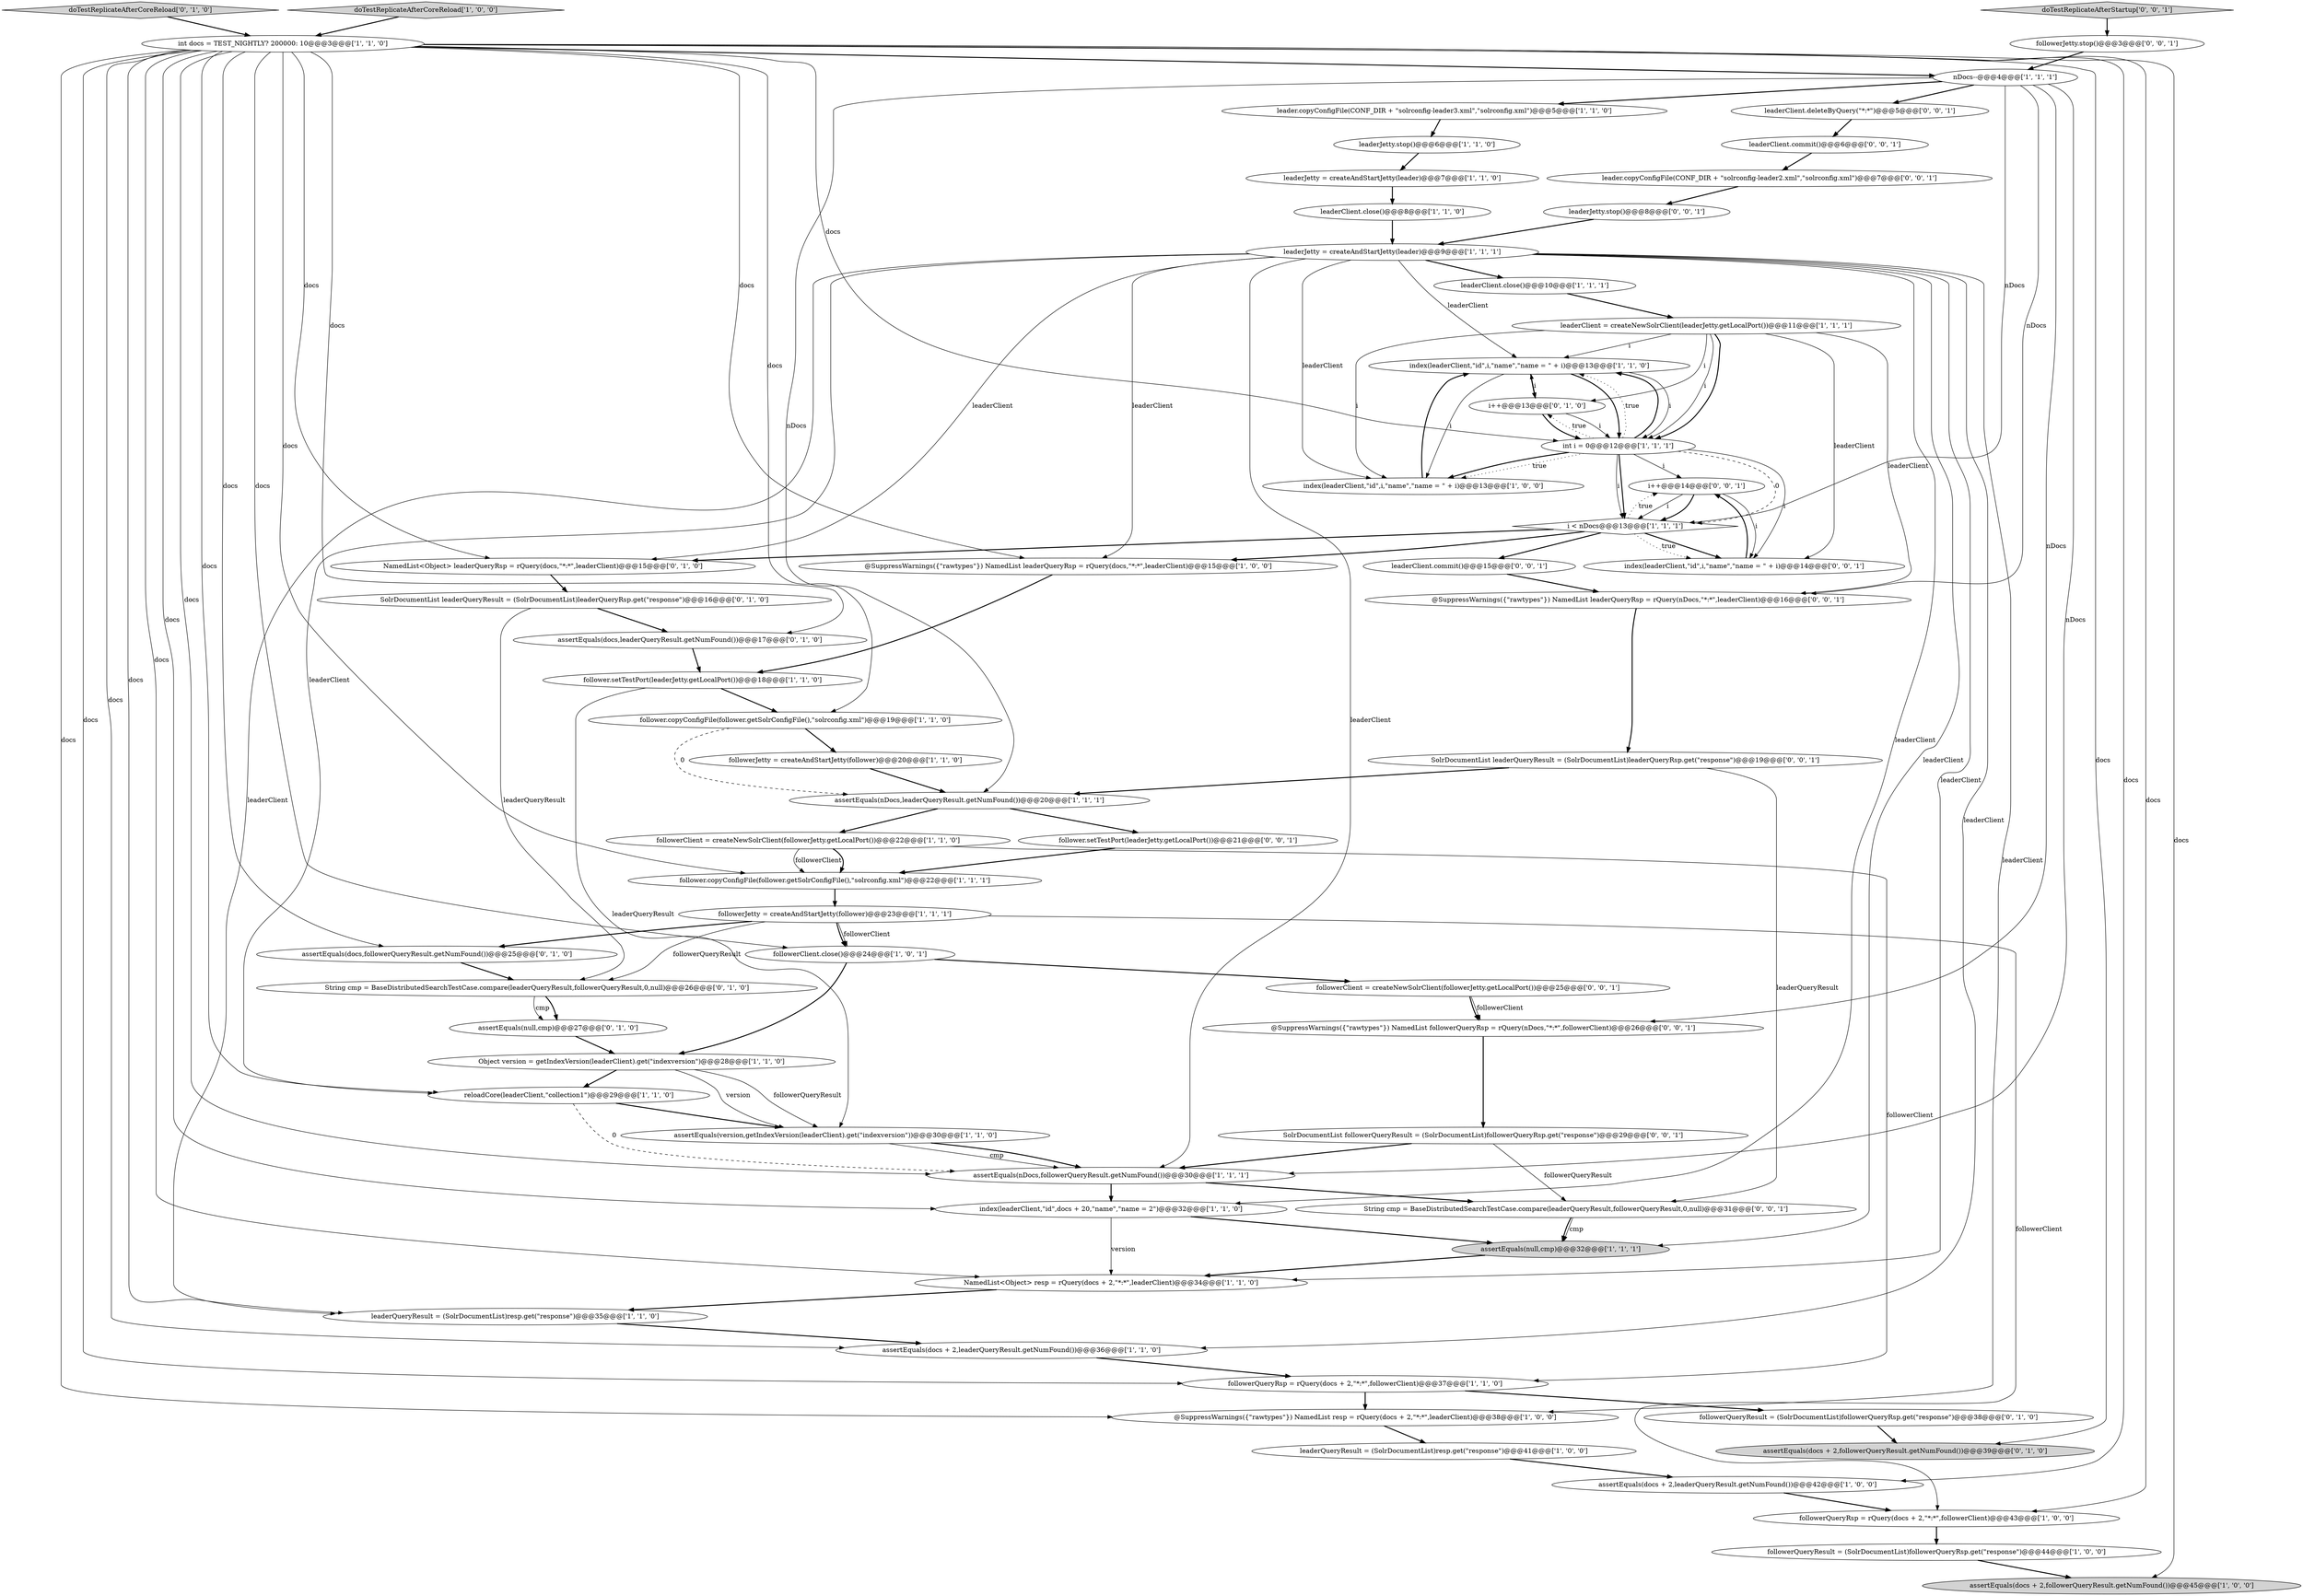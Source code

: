 digraph {
10 [style = filled, label = "leaderClient.close()@@@10@@@['1', '1', '1']", fillcolor = white, shape = ellipse image = "AAA0AAABBB1BBB"];
2 [style = filled, label = "followerQueryRsp = rQuery(docs + 2,\"*:*\",followerClient)@@@37@@@['1', '1', '0']", fillcolor = white, shape = ellipse image = "AAA0AAABBB1BBB"];
58 [style = filled, label = "SolrDocumentList followerQueryResult = (SolrDocumentList)followerQueryRsp.get(\"response\")@@@29@@@['0', '0', '1']", fillcolor = white, shape = ellipse image = "AAA0AAABBB3BBB"];
6 [style = filled, label = "followerClient.close()@@@24@@@['1', '0', '1']", fillcolor = white, shape = ellipse image = "AAA0AAABBB1BBB"];
34 [style = filled, label = "index(leaderClient,\"id\",i,\"name\",\"name = \" + i)@@@13@@@['1', '1', '0']", fillcolor = white, shape = ellipse image = "AAA0AAABBB1BBB"];
52 [style = filled, label = "leaderClient.commit()@@@6@@@['0', '0', '1']", fillcolor = white, shape = ellipse image = "AAA0AAABBB3BBB"];
55 [style = filled, label = "doTestReplicateAfterStartup['0', '0', '1']", fillcolor = lightgray, shape = diamond image = "AAA0AAABBB3BBB"];
22 [style = filled, label = "leaderQueryResult = (SolrDocumentList)resp.get(\"response\")@@@41@@@['1', '0', '0']", fillcolor = white, shape = ellipse image = "AAA0AAABBB1BBB"];
49 [style = filled, label = "@SuppressWarnings({\"rawtypes\"}) NamedList followerQueryRsp = rQuery(nDocs,\"*:*\",followerClient)@@@26@@@['0', '0', '1']", fillcolor = white, shape = ellipse image = "AAA0AAABBB3BBB"];
63 [style = filled, label = "SolrDocumentList leaderQueryResult = (SolrDocumentList)leaderQueryRsp.get(\"response\")@@@19@@@['0', '0', '1']", fillcolor = white, shape = ellipse image = "AAA0AAABBB3BBB"];
38 [style = filled, label = "leaderJetty = createAndStartJetty(leader)@@@9@@@['1', '1', '1']", fillcolor = white, shape = ellipse image = "AAA0AAABBB1BBB"];
56 [style = filled, label = "followerJetty.stop()@@@3@@@['0', '0', '1']", fillcolor = white, shape = ellipse image = "AAA0AAABBB3BBB"];
46 [style = filled, label = "i++@@@13@@@['0', '1', '0']", fillcolor = white, shape = ellipse image = "AAA0AAABBB2BBB"];
20 [style = filled, label = "assertEquals(docs + 2,leaderQueryResult.getNumFound())@@@42@@@['1', '0', '0']", fillcolor = white, shape = ellipse image = "AAA0AAABBB1BBB"];
7 [style = filled, label = "followerQueryResult = (SolrDocumentList)followerQueryRsp.get(\"response\")@@@44@@@['1', '0', '0']", fillcolor = white, shape = ellipse image = "AAA0AAABBB1BBB"];
61 [style = filled, label = "leaderClient.commit()@@@15@@@['0', '0', '1']", fillcolor = white, shape = ellipse image = "AAA0AAABBB3BBB"];
50 [style = filled, label = "index(leaderClient,\"id\",i,\"name\",\"name = \" + i)@@@14@@@['0', '0', '1']", fillcolor = white, shape = ellipse image = "AAA0AAABBB3BBB"];
54 [style = filled, label = "follower.setTestPort(leaderJetty.getLocalPort())@@@21@@@['0', '0', '1']", fillcolor = white, shape = ellipse image = "AAA0AAABBB3BBB"];
23 [style = filled, label = "leaderJetty.stop()@@@6@@@['1', '1', '0']", fillcolor = white, shape = ellipse image = "AAA0AAABBB1BBB"];
4 [style = filled, label = "followerClient = createNewSolrClient(followerJetty.getLocalPort())@@@22@@@['1', '1', '0']", fillcolor = white, shape = ellipse image = "AAA0AAABBB1BBB"];
19 [style = filled, label = "followerJetty = createAndStartJetty(follower)@@@20@@@['1', '1', '0']", fillcolor = white, shape = ellipse image = "AAA0AAABBB1BBB"];
0 [style = filled, label = "follower.setTestPort(leaderJetty.getLocalPort())@@@18@@@['1', '1', '0']", fillcolor = white, shape = ellipse image = "AAA0AAABBB1BBB"];
12 [style = filled, label = "reloadCore(leaderClient,\"collection1\")@@@29@@@['1', '1', '0']", fillcolor = white, shape = ellipse image = "AAA0AAABBB1BBB"];
33 [style = filled, label = "index(leaderClient,\"id\",i,\"name\",\"name = \" + i)@@@13@@@['1', '0', '0']", fillcolor = white, shape = ellipse image = "AAA0AAABBB1BBB"];
44 [style = filled, label = "assertEquals(null,cmp)@@@27@@@['0', '1', '0']", fillcolor = white, shape = ellipse image = "AAA0AAABBB2BBB"];
62 [style = filled, label = "leaderJetty.stop()@@@8@@@['0', '0', '1']", fillcolor = white, shape = ellipse image = "AAA0AAABBB3BBB"];
27 [style = filled, label = "Object version = getIndexVersion(leaderClient).get(\"indexversion\")@@@28@@@['1', '1', '0']", fillcolor = white, shape = ellipse image = "AAA0AAABBB1BBB"];
14 [style = filled, label = "int i = 0@@@12@@@['1', '1', '1']", fillcolor = white, shape = ellipse image = "AAA0AAABBB1BBB"];
36 [style = filled, label = "i < nDocs@@@13@@@['1', '1', '1']", fillcolor = white, shape = diamond image = "AAA0AAABBB1BBB"];
41 [style = filled, label = "doTestReplicateAfterCoreReload['0', '1', '0']", fillcolor = lightgray, shape = diamond image = "AAA0AAABBB2BBB"];
51 [style = filled, label = "leaderClient.deleteByQuery(\"*:*\")@@@5@@@['0', '0', '1']", fillcolor = white, shape = ellipse image = "AAA0AAABBB3BBB"];
64 [style = filled, label = "followerClient = createNewSolrClient(followerJetty.getLocalPort())@@@25@@@['0', '0', '1']", fillcolor = white, shape = ellipse image = "AAA0AAABBB3BBB"];
31 [style = filled, label = "assertEquals(version,getIndexVersion(leaderClient).get(\"indexversion\"))@@@30@@@['1', '1', '0']", fillcolor = white, shape = ellipse image = "AAA0AAABBB1BBB"];
48 [style = filled, label = "String cmp = BaseDistributedSearchTestCase.compare(leaderQueryResult,followerQueryResult,0,null)@@@26@@@['0', '1', '0']", fillcolor = white, shape = ellipse image = "AAA0AAABBB2BBB"];
8 [style = filled, label = "leaderJetty = createAndStartJetty(leader)@@@7@@@['1', '1', '0']", fillcolor = white, shape = ellipse image = "AAA0AAABBB1BBB"];
35 [style = filled, label = "assertEquals(docs + 2,leaderQueryResult.getNumFound())@@@36@@@['1', '1', '0']", fillcolor = white, shape = ellipse image = "AAA0AAABBB1BBB"];
17 [style = filled, label = "NamedList<Object> resp = rQuery(docs + 2,\"*:*\",leaderClient)@@@34@@@['1', '1', '0']", fillcolor = white, shape = ellipse image = "AAA0AAABBB1BBB"];
3 [style = filled, label = "nDocs--@@@4@@@['1', '1', '1']", fillcolor = white, shape = ellipse image = "AAA0AAABBB1BBB"];
39 [style = filled, label = "assertEquals(docs,followerQueryResult.getNumFound())@@@25@@@['0', '1', '0']", fillcolor = white, shape = ellipse image = "AAA0AAABBB2BBB"];
53 [style = filled, label = "i++@@@14@@@['0', '0', '1']", fillcolor = white, shape = ellipse image = "AAA0AAABBB3BBB"];
21 [style = filled, label = "leaderQueryResult = (SolrDocumentList)resp.get(\"response\")@@@35@@@['1', '1', '0']", fillcolor = white, shape = ellipse image = "AAA0AAABBB1BBB"];
43 [style = filled, label = "SolrDocumentList leaderQueryResult = (SolrDocumentList)leaderQueryRsp.get(\"response\")@@@16@@@['0', '1', '0']", fillcolor = white, shape = ellipse image = "AAA0AAABBB2BBB"];
16 [style = filled, label = "@SuppressWarnings({\"rawtypes\"}) NamedList resp = rQuery(docs + 2,\"*:*\",leaderClient)@@@38@@@['1', '0', '0']", fillcolor = white, shape = ellipse image = "AAA0AAABBB1BBB"];
1 [style = filled, label = "leaderClient = createNewSolrClient(leaderJetty.getLocalPort())@@@11@@@['1', '1', '1']", fillcolor = white, shape = ellipse image = "AAA0AAABBB1BBB"];
37 [style = filled, label = "assertEquals(docs + 2,followerQueryResult.getNumFound())@@@45@@@['1', '0', '0']", fillcolor = lightgray, shape = ellipse image = "AAA0AAABBB1BBB"];
25 [style = filled, label = "leaderClient.close()@@@8@@@['1', '1', '0']", fillcolor = white, shape = ellipse image = "AAA0AAABBB1BBB"];
15 [style = filled, label = "assertEquals(nDocs,leaderQueryResult.getNumFound())@@@20@@@['1', '1', '1']", fillcolor = white, shape = ellipse image = "AAA0AAABBB1BBB"];
29 [style = filled, label = "followerQueryRsp = rQuery(docs + 2,\"*:*\",followerClient)@@@43@@@['1', '0', '0']", fillcolor = white, shape = ellipse image = "AAA0AAABBB1BBB"];
40 [style = filled, label = "assertEquals(docs,leaderQueryResult.getNumFound())@@@17@@@['0', '1', '0']", fillcolor = white, shape = ellipse image = "AAA0AAABBB2BBB"];
5 [style = filled, label = "int docs = TEST_NIGHTLY? 200000: 10@@@3@@@['1', '1', '0']", fillcolor = white, shape = ellipse image = "AAA0AAABBB1BBB"];
47 [style = filled, label = "NamedList<Object> leaderQueryRsp = rQuery(docs,\"*:*\",leaderClient)@@@15@@@['0', '1', '0']", fillcolor = white, shape = ellipse image = "AAA0AAABBB2BBB"];
13 [style = filled, label = "index(leaderClient,\"id\",docs + 20,\"name\",\"name = 2\")@@@32@@@['1', '1', '0']", fillcolor = white, shape = ellipse image = "AAA0AAABBB1BBB"];
59 [style = filled, label = "String cmp = BaseDistributedSearchTestCase.compare(leaderQueryResult,followerQueryResult,0,null)@@@31@@@['0', '0', '1']", fillcolor = white, shape = ellipse image = "AAA0AAABBB3BBB"];
57 [style = filled, label = "@SuppressWarnings({\"rawtypes\"}) NamedList leaderQueryRsp = rQuery(nDocs,\"*:*\",leaderClient)@@@16@@@['0', '0', '1']", fillcolor = white, shape = ellipse image = "AAA0AAABBB3BBB"];
32 [style = filled, label = "leader.copyConfigFile(CONF_DIR + \"solrconfig-leader3.xml\",\"solrconfig.xml\")@@@5@@@['1', '1', '0']", fillcolor = white, shape = ellipse image = "AAA0AAABBB1BBB"];
9 [style = filled, label = "@SuppressWarnings({\"rawtypes\"}) NamedList leaderQueryRsp = rQuery(docs,\"*:*\",leaderClient)@@@15@@@['1', '0', '0']", fillcolor = white, shape = ellipse image = "AAA0AAABBB1BBB"];
11 [style = filled, label = "assertEquals(nDocs,followerQueryResult.getNumFound())@@@30@@@['1', '1', '1']", fillcolor = white, shape = ellipse image = "AAA0AAABBB1BBB"];
30 [style = filled, label = "follower.copyConfigFile(follower.getSolrConfigFile(),\"solrconfig.xml\")@@@22@@@['1', '1', '1']", fillcolor = white, shape = ellipse image = "AAA0AAABBB1BBB"];
26 [style = filled, label = "follower.copyConfigFile(follower.getSolrConfigFile(),\"solrconfig.xml\")@@@19@@@['1', '1', '0']", fillcolor = white, shape = ellipse image = "AAA0AAABBB1BBB"];
24 [style = filled, label = "followerJetty = createAndStartJetty(follower)@@@23@@@['1', '1', '1']", fillcolor = white, shape = ellipse image = "AAA0AAABBB1BBB"];
28 [style = filled, label = "assertEquals(null,cmp)@@@32@@@['1', '1', '1']", fillcolor = lightgray, shape = ellipse image = "AAA0AAABBB1BBB"];
45 [style = filled, label = "followerQueryResult = (SolrDocumentList)followerQueryRsp.get(\"response\")@@@38@@@['0', '1', '0']", fillcolor = white, shape = ellipse image = "AAA0AAABBB2BBB"];
60 [style = filled, label = "leader.copyConfigFile(CONF_DIR + \"solrconfig-leader2.xml\",\"solrconfig.xml\")@@@7@@@['0', '0', '1']", fillcolor = white, shape = ellipse image = "AAA0AAABBB3BBB"];
18 [style = filled, label = "doTestReplicateAfterCoreReload['1', '0', '0']", fillcolor = lightgray, shape = diamond image = "AAA0AAABBB1BBB"];
42 [style = filled, label = "assertEquals(docs + 2,followerQueryResult.getNumFound())@@@39@@@['0', '1', '0']", fillcolor = lightgray, shape = ellipse image = "AAA0AAABBB2BBB"];
14->36 [style = dashed, label="0"];
32->23 [style = bold, label=""];
5->9 [style = solid, label="docs"];
5->16 [style = solid, label="docs"];
17->21 [style = bold, label=""];
5->42 [style = solid, label="docs"];
5->35 [style = solid, label="docs"];
43->48 [style = solid, label="leaderQueryResult"];
12->11 [style = dashed, label="0"];
46->34 [style = solid, label="i"];
33->34 [style = bold, label=""];
51->52 [style = bold, label=""];
38->28 [style = solid, label="leaderClient"];
46->14 [style = solid, label="i"];
22->20 [style = bold, label=""];
15->54 [style = bold, label=""];
59->28 [style = solid, label="cmp"];
61->57 [style = bold, label=""];
36->50 [style = bold, label=""];
54->30 [style = bold, label=""];
64->49 [style = bold, label=""];
5->12 [style = solid, label="docs"];
2->45 [style = bold, label=""];
7->37 [style = bold, label=""];
50->53 [style = bold, label=""];
1->50 [style = solid, label="leaderClient"];
8->25 [style = bold, label=""];
36->47 [style = bold, label=""];
38->34 [style = solid, label="leaderClient"];
5->47 [style = solid, label="docs"];
1->14 [style = solid, label="i"];
64->49 [style = solid, label="followerClient"];
34->14 [style = bold, label=""];
27->31 [style = solid, label="followerQueryResult"];
63->15 [style = bold, label=""];
53->36 [style = bold, label=""];
31->11 [style = solid, label="cmp"];
36->61 [style = bold, label=""];
47->43 [style = bold, label=""];
40->0 [style = bold, label=""];
38->47 [style = solid, label="leaderClient"];
55->56 [style = bold, label=""];
6->64 [style = bold, label=""];
38->10 [style = bold, label=""];
1->34 [style = solid, label="i"];
5->6 [style = solid, label="docs"];
48->44 [style = bold, label=""];
13->28 [style = bold, label=""];
62->38 [style = bold, label=""];
3->36 [style = solid, label="nDocs"];
14->50 [style = solid, label="i"];
1->14 [style = bold, label=""];
58->11 [style = bold, label=""];
4->2 [style = solid, label="followerClient"];
38->33 [style = solid, label="leaderClient"];
12->31 [style = bold, label=""];
6->27 [style = bold, label=""];
26->19 [style = bold, label=""];
3->11 [style = solid, label="nDocs"];
56->3 [style = bold, label=""];
3->57 [style = solid, label="nDocs"];
44->27 [style = bold, label=""];
0->26 [style = bold, label=""];
26->15 [style = dashed, label="0"];
11->13 [style = bold, label=""];
29->7 [style = bold, label=""];
14->34 [style = bold, label=""];
20->29 [style = bold, label=""];
49->58 [style = bold, label=""];
38->16 [style = solid, label="leaderClient"];
2->16 [style = bold, label=""];
5->26 [style = solid, label="docs"];
14->34 [style = dotted, label="true"];
41->5 [style = bold, label=""];
14->36 [style = bold, label=""];
5->30 [style = solid, label="docs"];
28->17 [style = bold, label=""];
38->17 [style = solid, label="leaderClient"];
57->63 [style = bold, label=""];
5->20 [style = solid, label="docs"];
5->40 [style = solid, label="docs"];
38->13 [style = solid, label="leaderClient"];
35->2 [style = bold, label=""];
11->59 [style = bold, label=""];
31->11 [style = bold, label=""];
5->13 [style = solid, label="docs"];
24->39 [style = bold, label=""];
34->33 [style = solid, label="i"];
14->33 [style = dotted, label="true"];
27->31 [style = solid, label="version"];
15->4 [style = bold, label=""];
39->48 [style = bold, label=""];
1->33 [style = solid, label="i"];
14->46 [style = dotted, label="true"];
9->0 [style = bold, label=""];
16->22 [style = bold, label=""];
38->21 [style = solid, label="leaderClient"];
24->29 [style = solid, label="followerClient"];
14->53 [style = solid, label="i"];
10->1 [style = bold, label=""];
5->37 [style = solid, label="docs"];
46->14 [style = bold, label=""];
5->11 [style = solid, label="docs"];
43->40 [style = bold, label=""];
3->49 [style = solid, label="nDocs"];
34->14 [style = solid, label="i"];
38->11 [style = solid, label="leaderClient"];
48->44 [style = solid, label="cmp"];
3->51 [style = bold, label=""];
5->3 [style = bold, label=""];
21->35 [style = bold, label=""];
24->6 [style = bold, label=""];
59->28 [style = bold, label=""];
5->2 [style = solid, label="docs"];
4->30 [style = solid, label="followerClient"];
53->50 [style = solid, label="i"];
53->36 [style = solid, label="i"];
24->48 [style = solid, label="followerQueryResult"];
27->12 [style = bold, label=""];
36->53 [style = dotted, label="true"];
58->59 [style = solid, label="followerQueryResult"];
18->5 [style = bold, label=""];
19->15 [style = bold, label=""];
25->38 [style = bold, label=""];
38->12 [style = solid, label="leaderClient"];
14->36 [style = solid, label="i"];
13->17 [style = solid, label="version"];
3->32 [style = bold, label=""];
5->21 [style = solid, label="docs"];
36->9 [style = bold, label=""];
60->62 [style = bold, label=""];
45->42 [style = bold, label=""];
34->46 [style = bold, label=""];
23->8 [style = bold, label=""];
5->29 [style = solid, label="docs"];
52->60 [style = bold, label=""];
38->35 [style = solid, label="leaderClient"];
14->33 [style = bold, label=""];
5->14 [style = solid, label="docs"];
3->15 [style = solid, label="nDocs"];
5->39 [style = solid, label="docs"];
63->59 [style = solid, label="leaderQueryResult"];
38->9 [style = solid, label="leaderClient"];
36->50 [style = dotted, label="true"];
4->30 [style = bold, label=""];
0->31 [style = solid, label="leaderQueryResult"];
30->24 [style = bold, label=""];
5->17 [style = solid, label="docs"];
1->46 [style = solid, label="i"];
24->6 [style = solid, label="followerClient"];
1->57 [style = solid, label="leaderClient"];
}
